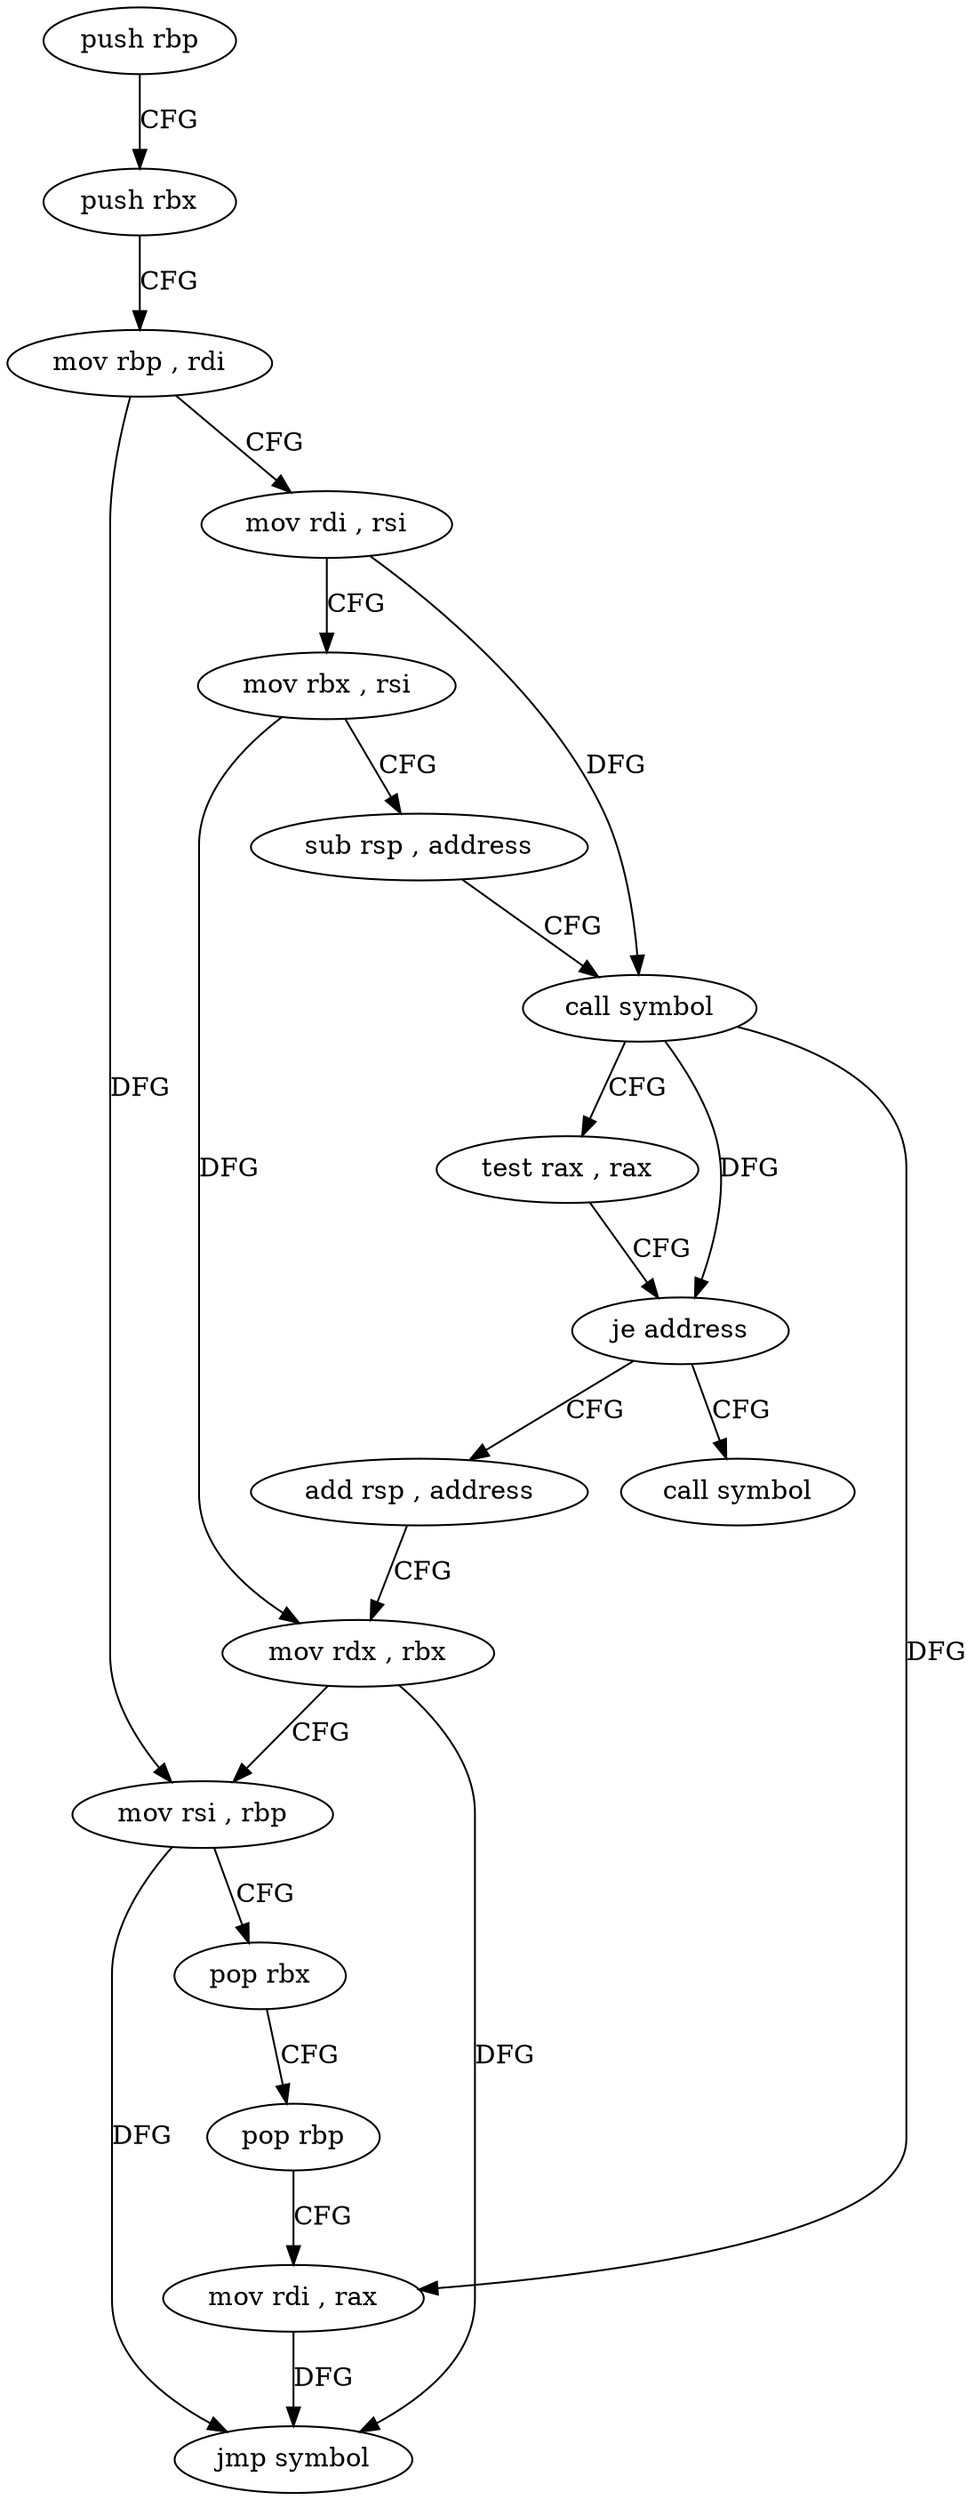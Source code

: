 digraph "func" {
"4383904" [label = "push rbp" ]
"4383905" [label = "push rbx" ]
"4383906" [label = "mov rbp , rdi" ]
"4383909" [label = "mov rdi , rsi" ]
"4383912" [label = "mov rbx , rsi" ]
"4383915" [label = "sub rsp , address" ]
"4383919" [label = "call symbol" ]
"4383924" [label = "test rax , rax" ]
"4383927" [label = "je address" ]
"4383949" [label = "call symbol" ]
"4383929" [label = "add rsp , address" ]
"4383933" [label = "mov rdx , rbx" ]
"4383936" [label = "mov rsi , rbp" ]
"4383939" [label = "pop rbx" ]
"4383940" [label = "pop rbp" ]
"4383941" [label = "mov rdi , rax" ]
"4383944" [label = "jmp symbol" ]
"4383904" -> "4383905" [ label = "CFG" ]
"4383905" -> "4383906" [ label = "CFG" ]
"4383906" -> "4383909" [ label = "CFG" ]
"4383906" -> "4383936" [ label = "DFG" ]
"4383909" -> "4383912" [ label = "CFG" ]
"4383909" -> "4383919" [ label = "DFG" ]
"4383912" -> "4383915" [ label = "CFG" ]
"4383912" -> "4383933" [ label = "DFG" ]
"4383915" -> "4383919" [ label = "CFG" ]
"4383919" -> "4383924" [ label = "CFG" ]
"4383919" -> "4383927" [ label = "DFG" ]
"4383919" -> "4383941" [ label = "DFG" ]
"4383924" -> "4383927" [ label = "CFG" ]
"4383927" -> "4383949" [ label = "CFG" ]
"4383927" -> "4383929" [ label = "CFG" ]
"4383929" -> "4383933" [ label = "CFG" ]
"4383933" -> "4383936" [ label = "CFG" ]
"4383933" -> "4383944" [ label = "DFG" ]
"4383936" -> "4383939" [ label = "CFG" ]
"4383936" -> "4383944" [ label = "DFG" ]
"4383939" -> "4383940" [ label = "CFG" ]
"4383940" -> "4383941" [ label = "CFG" ]
"4383941" -> "4383944" [ label = "DFG" ]
}
